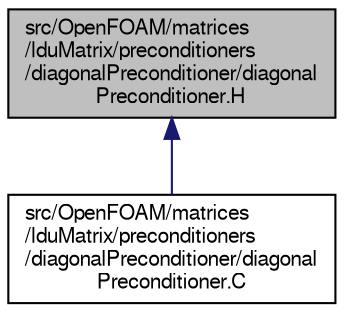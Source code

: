 digraph "src/OpenFOAM/matrices/lduMatrix/preconditioners/diagonalPreconditioner/diagonalPreconditioner.H"
{
  bgcolor="transparent";
  edge [fontname="FreeSans",fontsize="10",labelfontname="FreeSans",labelfontsize="10"];
  node [fontname="FreeSans",fontsize="10",shape=record];
  Node131 [label="src/OpenFOAM/matrices\l/lduMatrix/preconditioners\l/diagonalPreconditioner/diagonal\lPreconditioner.H",height=0.2,width=0.4,color="black", fillcolor="grey75", style="filled", fontcolor="black"];
  Node131 -> Node132 [dir="back",color="midnightblue",fontsize="10",style="solid",fontname="FreeSans"];
  Node132 [label="src/OpenFOAM/matrices\l/lduMatrix/preconditioners\l/diagonalPreconditioner/diagonal\lPreconditioner.C",height=0.2,width=0.4,color="black",URL="$a10718.html"];
}
